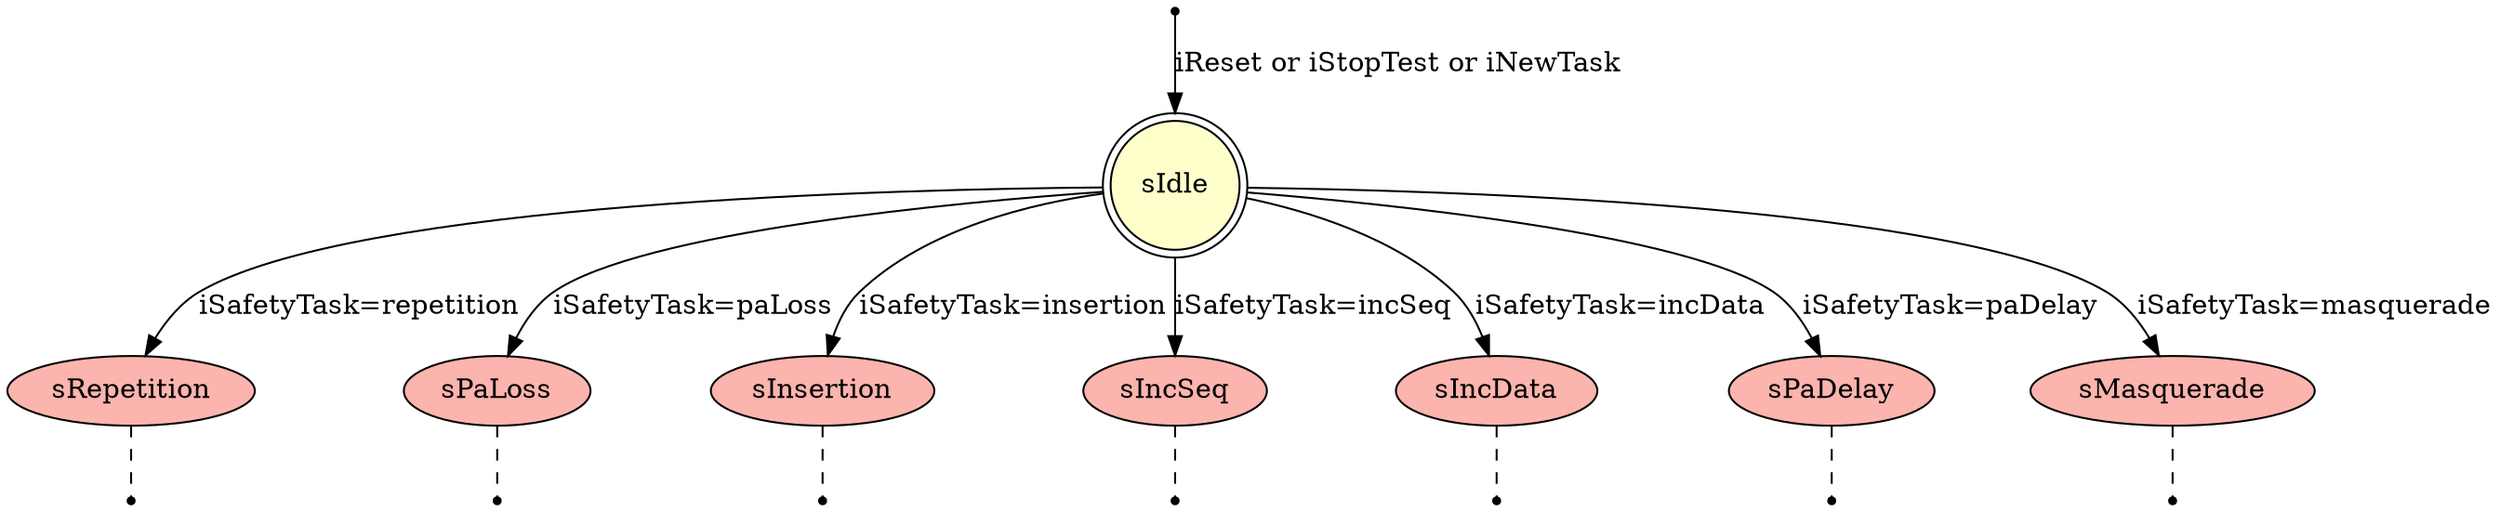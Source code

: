 digraph finite_state_machine {
    rankdir=TB;
    size="20"

    node [shape = point] reset n1 n2 n3 n4 n5 n6 n7;

    node [colorscheme = pastel19];
    node [style=filled,fillcolor=6, shape = doublecircle]; sIdle;

    node [style=filled, fillcolor=1, shape = ellipse] sRepetition sPaLoss sInsertion sIncSeq sIncData sPaDelay sMasquerade;

    reset -> sIdle [ label = "iReset or iStopTest or iNewTask" ];

    sIdle -> sRepetition    [ label = "iSafetyTask=repetition" ];
    sIdle -> sPaLoss        [ label = "iSafetyTask=paLoss" ];
    sIdle -> sInsertion     [ label = "iSafetyTask=insertion" ];
    sIdle -> sIncSeq        [ label = "iSafetyTask=incSeq" ];
    sIdle -> sIncData       [ label = "iSafetyTask=incData" ];
    sIdle -> sPaDelay       [ label = "iSafetyTask=paDelay" ];
    sIdle -> sMasquerade    [ label = "iSafetyTask=masquerade" ];

    sRepetition -> n1 [style="dashed" arrowhead="none"];
    sPaLoss     -> n2 [style="dashed" arrowhead="none"];
    sInsertion  -> n3 [style="dashed" arrowhead="none"];
    sIncData    -> n4 [style="dashed" arrowhead="none"];
    sIncSeq     -> n5 [style="dashed" arrowhead="none"];
    sPaDelay    -> n6 [style="dashed" arrowhead="none"];
    sMasquerade -> n7 [style="dashed" arrowhead="none"];

}
